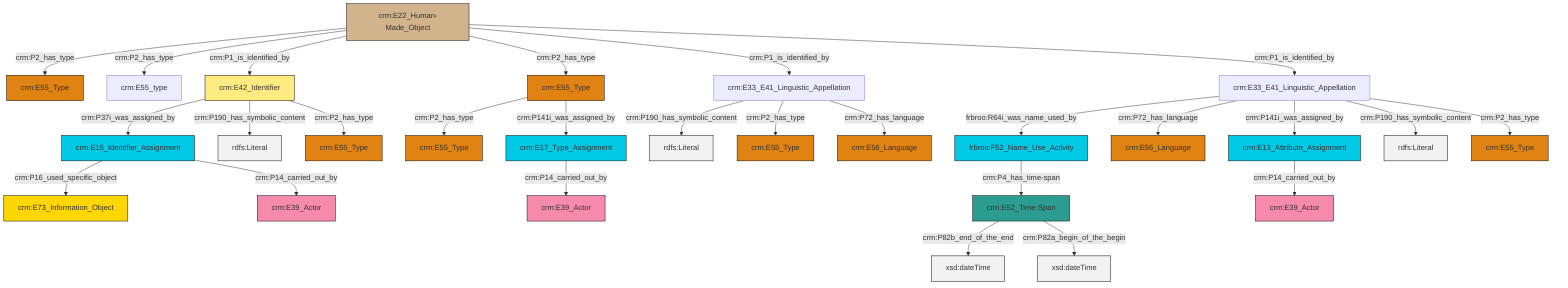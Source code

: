 graph TD
classDef Literal fill:#f2f2f2,stroke:#000000;
classDef CRM_Entity fill:#FFFFFF,stroke:#000000;
classDef Temporal_Entity fill:#00C9E6, stroke:#000000;
classDef Type fill:#E18312, stroke:#000000;
classDef Time-Span fill:#2C9C91, stroke:#000000;
classDef Appellation fill:#FFEB7F, stroke:#000000;
classDef Place fill:#008836, stroke:#000000;
classDef Persistent_Item fill:#B266B2, stroke:#000000;
classDef Conceptual_Object fill:#FFD700, stroke:#000000;
classDef Physical_Thing fill:#D2B48C, stroke:#000000;
classDef Actor fill:#f58aad, stroke:#000000;
classDef PC_Classes fill:#4ce600, stroke:#000000;
classDef Multi fill:#cccccc,stroke:#000000;

4["crm:E22_Human-Made_Object"]:::Physical_Thing -->|crm:P2_has_type| 5["crm:E55_Type"]:::Type
6["crm:E33_E41_Linguistic_Appellation"]:::Default -->|frbroo:R64i_was_name_used_by| 7["frbroo:F52_Name_Use_Activity"]:::Temporal_Entity
9["crm:E42_Identifier"]:::Appellation -->|crm:P37i_was_assigned_by| 10["crm:E15_Identifier_Assignment"]:::Temporal_Entity
11["crm:E17_Type_Assignment"]:::Temporal_Entity -->|crm:P14_carried_out_by| 12["crm:E39_Actor"]:::Actor
15["crm:E13_Attribute_Assignment"]:::Temporal_Entity -->|crm:P14_carried_out_by| 16["crm:E39_Actor"]:::Actor
4["crm:E22_Human-Made_Object"]:::Physical_Thing -->|crm:P2_has_type| 19["crm:E55_type"]:::Default
10["crm:E15_Identifier_Assignment"]:::Temporal_Entity -->|crm:P16_used_specific_object| 23["crm:E73_Information_Object"]:::Conceptual_Object
6["crm:E33_E41_Linguistic_Appellation"]:::Default -->|crm:P72_has_language| 25["crm:E56_Language"]:::Type
9["crm:E42_Identifier"]:::Appellation -->|crm:P190_has_symbolic_content| 26[rdfs:Literal]:::Literal
27["crm:E55_Type"]:::Type -->|crm:P2_has_type| 28["crm:E55_Type"]:::Type
10["crm:E15_Identifier_Assignment"]:::Temporal_Entity -->|crm:P14_carried_out_by| 17["crm:E39_Actor"]:::Actor
21["crm:E33_E41_Linguistic_Appellation"]:::Default -->|crm:P190_has_symbolic_content| 32[rdfs:Literal]:::Literal
4["crm:E22_Human-Made_Object"]:::Physical_Thing -->|crm:P1_is_identified_by| 9["crm:E42_Identifier"]:::Appellation
21["crm:E33_E41_Linguistic_Appellation"]:::Default -->|crm:P2_has_type| 0["crm:E55_Type"]:::Type
36["crm:E52_Time-Span"]:::Time-Span -->|crm:P82b_end_of_the_end| 40[xsd:dateTime]:::Literal
4["crm:E22_Human-Made_Object"]:::Physical_Thing -->|crm:P2_has_type| 27["crm:E55_Type"]:::Type
7["frbroo:F52_Name_Use_Activity"]:::Temporal_Entity -->|crm:P4_has_time-span| 36["crm:E52_Time-Span"]:::Time-Span
27["crm:E55_Type"]:::Type -->|crm:P141i_was_assigned_by| 11["crm:E17_Type_Assignment"]:::Temporal_Entity
6["crm:E33_E41_Linguistic_Appellation"]:::Default -->|crm:P141i_was_assigned_by| 15["crm:E13_Attribute_Assignment"]:::Temporal_Entity
9["crm:E42_Identifier"]:::Appellation -->|crm:P2_has_type| 29["crm:E55_Type"]:::Type
36["crm:E52_Time-Span"]:::Time-Span -->|crm:P82a_begin_of_the_begin| 46[xsd:dateTime]:::Literal
6["crm:E33_E41_Linguistic_Appellation"]:::Default -->|crm:P190_has_symbolic_content| 47[rdfs:Literal]:::Literal
4["crm:E22_Human-Made_Object"]:::Physical_Thing -->|crm:P1_is_identified_by| 21["crm:E33_E41_Linguistic_Appellation"]:::Default
4["crm:E22_Human-Made_Object"]:::Physical_Thing -->|crm:P1_is_identified_by| 6["crm:E33_E41_Linguistic_Appellation"]:::Default
21["crm:E33_E41_Linguistic_Appellation"]:::Default -->|crm:P72_has_language| 2["crm:E56_Language"]:::Type
6["crm:E33_E41_Linguistic_Appellation"]:::Default -->|crm:P2_has_type| 13["crm:E55_Type"]:::Type